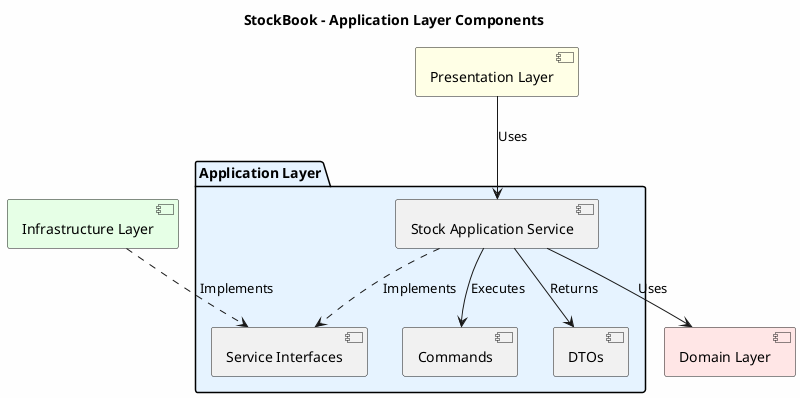 @startuml 05_c3_component_application
skinparam backgroundColor #FEFEFE

title StockBook - Application Layer Components

package "Application Layer" #E6F3FF {
    component "Stock Application Service" as stock_service
    component "Commands" as commands
    component "DTOs" as dto
    component "Service Interfaces" as interfaces
}

component "Domain Layer" as domain #FFE6E6
component "Presentation Layer" as presentation #FFFFE6
component "Infrastructure Layer" as infrastructure #E6FFE6

presentation --> stock_service : Uses
stock_service --> commands : Executes
stock_service --> dto : Returns
stock_service --> domain : Uses
stock_service ..> interfaces : Implements
infrastructure ..> interfaces : Implements

@enduml
